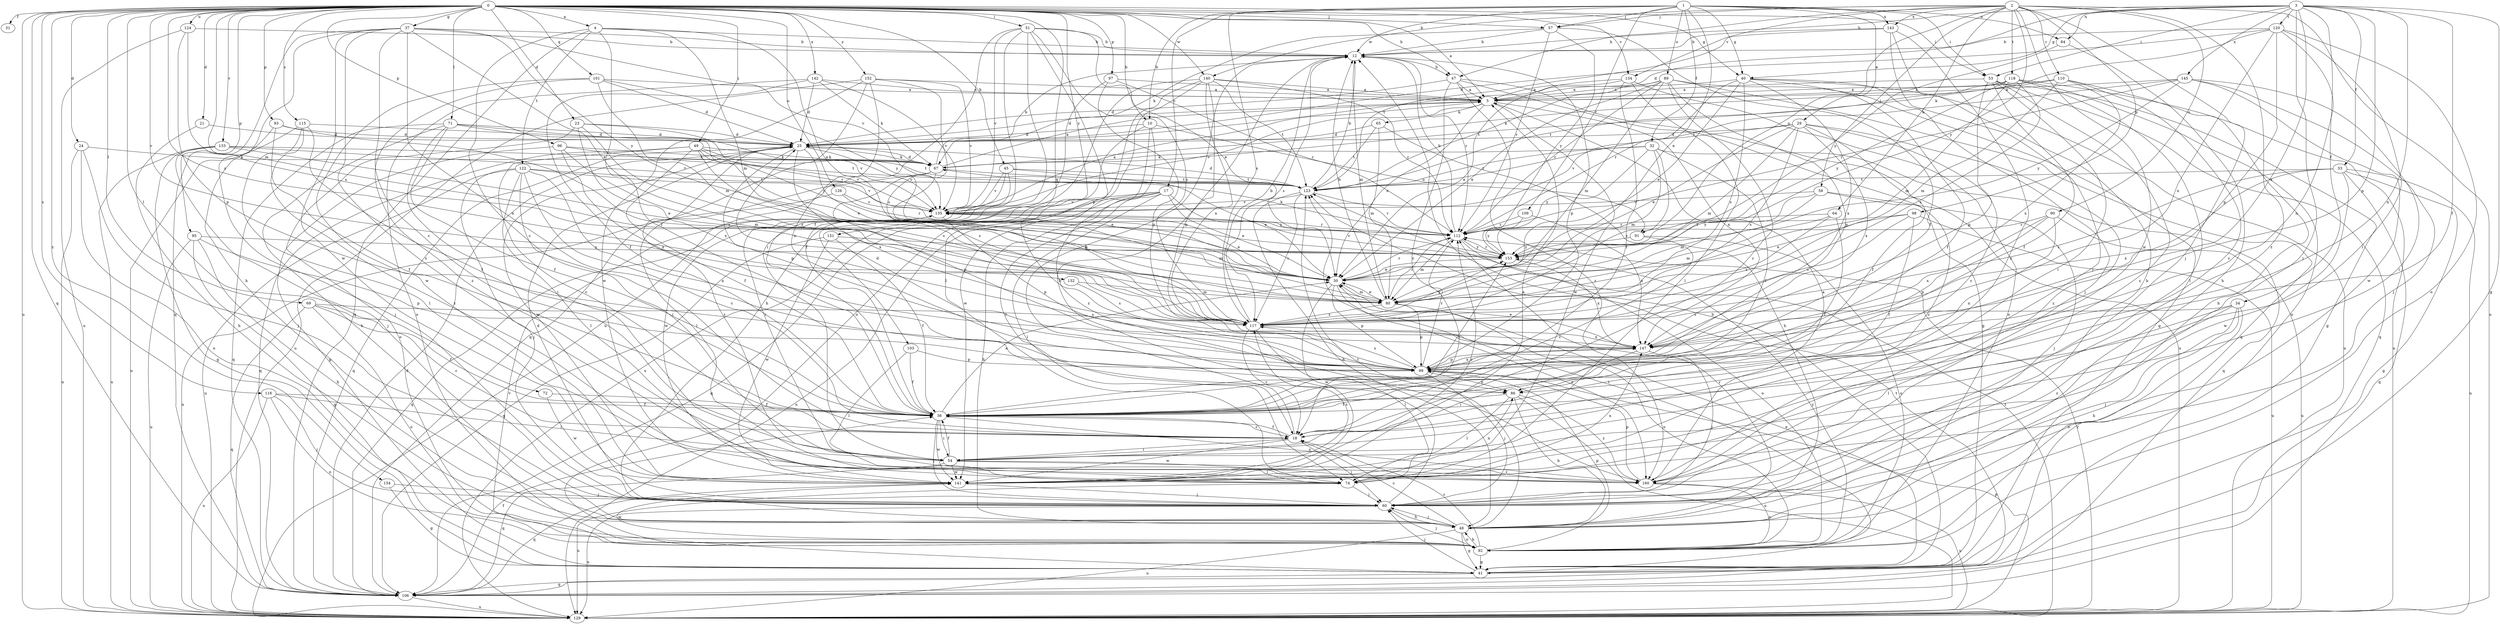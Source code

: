 strict digraph  {
0;
1;
2;
3;
4;
5;
10;
12;
17;
18;
21;
23;
24;
25;
29;
30;
31;
32;
33;
34;
36;
37;
40;
41;
45;
47;
48;
49;
51;
53;
54;
57;
58;
60;
64;
65;
67;
69;
71;
72;
74;
80;
84;
86;
89;
90;
91;
92;
93;
95;
96;
97;
98;
99;
101;
103;
106;
109;
110;
112;
115;
116;
117;
118;
120;
122;
123;
124;
126;
129;
132;
133;
134;
135;
140;
141;
142;
143;
145;
147;
151;
152;
153;
154;
160;
0 -> 4  [label=a];
0 -> 5  [label=a];
0 -> 10  [label=b];
0 -> 21  [label=d];
0 -> 23  [label=d];
0 -> 24  [label=d];
0 -> 31  [label=f];
0 -> 37  [label=g];
0 -> 40  [label=g];
0 -> 45  [label=h];
0 -> 47  [label=h];
0 -> 49  [label=i];
0 -> 51  [label=i];
0 -> 53  [label=i];
0 -> 57  [label=j];
0 -> 69  [label=l];
0 -> 71  [label=l];
0 -> 72  [label=l];
0 -> 80  [label=m];
0 -> 93  [label=p];
0 -> 95  [label=p];
0 -> 96  [label=p];
0 -> 97  [label=p];
0 -> 101  [label=q];
0 -> 103  [label=q];
0 -> 106  [label=q];
0 -> 115  [label=s];
0 -> 116  [label=s];
0 -> 117  [label=s];
0 -> 124  [label=u];
0 -> 126  [label=u];
0 -> 129  [label=u];
0 -> 132  [label=v];
0 -> 133  [label=v];
0 -> 134  [label=v];
0 -> 140  [label=w];
0 -> 142  [label=x];
0 -> 151  [label=y];
0 -> 152  [label=y];
0 -> 154  [label=z];
1 -> 10  [label=b];
1 -> 12  [label=b];
1 -> 17  [label=c];
1 -> 29  [label=e];
1 -> 30  [label=e];
1 -> 32  [label=f];
1 -> 40  [label=g];
1 -> 53  [label=i];
1 -> 57  [label=j];
1 -> 84  [label=n];
1 -> 89  [label=o];
1 -> 109  [label=r];
1 -> 117  [label=s];
1 -> 143  [label=x];
2 -> 47  [label=h];
2 -> 57  [label=j];
2 -> 58  [label=j];
2 -> 60  [label=j];
2 -> 64  [label=k];
2 -> 90  [label=o];
2 -> 91  [label=o];
2 -> 98  [label=p];
2 -> 110  [label=r];
2 -> 118  [label=t];
2 -> 129  [label=u];
2 -> 134  [label=v];
2 -> 140  [label=w];
2 -> 141  [label=w];
2 -> 143  [label=x];
2 -> 153  [label=y];
2 -> 160  [label=z];
3 -> 12  [label=b];
3 -> 25  [label=d];
3 -> 33  [label=f];
3 -> 34  [label=f];
3 -> 36  [label=f];
3 -> 40  [label=g];
3 -> 41  [label=g];
3 -> 53  [label=i];
3 -> 60  [label=j];
3 -> 84  [label=n];
3 -> 86  [label=n];
3 -> 99  [label=p];
3 -> 120  [label=t];
3 -> 145  [label=x];
3 -> 147  [label=x];
4 -> 12  [label=b];
4 -> 18  [label=c];
4 -> 30  [label=e];
4 -> 36  [label=f];
4 -> 80  [label=m];
4 -> 106  [label=q];
4 -> 122  [label=t];
5 -> 25  [label=d];
5 -> 30  [label=e];
5 -> 65  [label=k];
5 -> 135  [label=v];
5 -> 141  [label=w];
5 -> 147  [label=x];
10 -> 25  [label=d];
10 -> 91  [label=o];
10 -> 129  [label=u];
10 -> 141  [label=w];
10 -> 160  [label=z];
12 -> 47  [label=h];
12 -> 80  [label=m];
12 -> 99  [label=p];
12 -> 112  [label=r];
12 -> 117  [label=s];
17 -> 18  [label=c];
17 -> 30  [label=e];
17 -> 48  [label=h];
17 -> 74  [label=l];
17 -> 106  [label=q];
17 -> 129  [label=u];
17 -> 135  [label=v];
17 -> 153  [label=y];
18 -> 12  [label=b];
18 -> 36  [label=f];
18 -> 54  [label=i];
18 -> 60  [label=j];
18 -> 141  [label=w];
21 -> 25  [label=d];
21 -> 48  [label=h];
23 -> 25  [label=d];
23 -> 92  [label=o];
23 -> 117  [label=s];
23 -> 147  [label=x];
23 -> 153  [label=y];
24 -> 60  [label=j];
24 -> 67  [label=k];
24 -> 92  [label=o];
24 -> 129  [label=u];
25 -> 67  [label=k];
25 -> 99  [label=p];
25 -> 106  [label=q];
25 -> 117  [label=s];
25 -> 135  [label=v];
25 -> 141  [label=w];
25 -> 147  [label=x];
25 -> 160  [label=z];
29 -> 18  [label=c];
29 -> 25  [label=d];
29 -> 30  [label=e];
29 -> 36  [label=f];
29 -> 80  [label=m];
29 -> 117  [label=s];
29 -> 135  [label=v];
29 -> 147  [label=x];
29 -> 160  [label=z];
30 -> 80  [label=m];
30 -> 99  [label=p];
30 -> 112  [label=r];
30 -> 141  [label=w];
30 -> 160  [label=z];
32 -> 36  [label=f];
32 -> 67  [label=k];
32 -> 80  [label=m];
32 -> 106  [label=q];
32 -> 117  [label=s];
32 -> 123  [label=t];
32 -> 153  [label=y];
33 -> 41  [label=g];
33 -> 106  [label=q];
33 -> 117  [label=s];
33 -> 123  [label=t];
33 -> 129  [label=u];
33 -> 141  [label=w];
33 -> 147  [label=x];
34 -> 48  [label=h];
34 -> 60  [label=j];
34 -> 74  [label=l];
34 -> 92  [label=o];
34 -> 117  [label=s];
34 -> 160  [label=z];
36 -> 18  [label=c];
36 -> 30  [label=e];
36 -> 54  [label=i];
36 -> 60  [label=j];
36 -> 141  [label=w];
36 -> 153  [label=y];
36 -> 160  [label=z];
37 -> 12  [label=b];
37 -> 18  [label=c];
37 -> 30  [label=e];
37 -> 48  [label=h];
37 -> 86  [label=n];
37 -> 106  [label=q];
37 -> 135  [label=v];
37 -> 141  [label=w];
37 -> 153  [label=y];
37 -> 160  [label=z];
40 -> 5  [label=a];
40 -> 30  [label=e];
40 -> 36  [label=f];
40 -> 60  [label=j];
40 -> 112  [label=r];
40 -> 117  [label=s];
40 -> 129  [label=u];
40 -> 147  [label=x];
41 -> 12  [label=b];
41 -> 30  [label=e];
41 -> 60  [label=j];
41 -> 106  [label=q];
41 -> 123  [label=t];
41 -> 135  [label=v];
45 -> 30  [label=e];
45 -> 54  [label=i];
45 -> 123  [label=t];
45 -> 135  [label=v];
45 -> 141  [label=w];
47 -> 5  [label=a];
47 -> 18  [label=c];
47 -> 25  [label=d];
47 -> 41  [label=g];
47 -> 129  [label=u];
47 -> 160  [label=z];
48 -> 18  [label=c];
48 -> 41  [label=g];
48 -> 60  [label=j];
48 -> 92  [label=o];
48 -> 112  [label=r];
48 -> 123  [label=t];
48 -> 129  [label=u];
49 -> 18  [label=c];
49 -> 30  [label=e];
49 -> 36  [label=f];
49 -> 67  [label=k];
49 -> 106  [label=q];
49 -> 117  [label=s];
49 -> 123  [label=t];
49 -> 135  [label=v];
51 -> 12  [label=b];
51 -> 30  [label=e];
51 -> 36  [label=f];
51 -> 54  [label=i];
51 -> 99  [label=p];
51 -> 117  [label=s];
51 -> 129  [label=u];
51 -> 135  [label=v];
53 -> 5  [label=a];
53 -> 36  [label=f];
53 -> 41  [label=g];
53 -> 54  [label=i];
53 -> 99  [label=p];
53 -> 106  [label=q];
53 -> 160  [label=z];
54 -> 36  [label=f];
54 -> 74  [label=l];
54 -> 106  [label=q];
54 -> 141  [label=w];
54 -> 160  [label=z];
57 -> 12  [label=b];
57 -> 36  [label=f];
57 -> 67  [label=k];
57 -> 112  [label=r];
57 -> 153  [label=y];
58 -> 18  [label=c];
58 -> 60  [label=j];
58 -> 80  [label=m];
58 -> 135  [label=v];
58 -> 153  [label=y];
60 -> 12  [label=b];
60 -> 25  [label=d];
60 -> 48  [label=h];
60 -> 129  [label=u];
64 -> 36  [label=f];
64 -> 80  [label=m];
64 -> 112  [label=r];
64 -> 117  [label=s];
65 -> 25  [label=d];
65 -> 48  [label=h];
65 -> 80  [label=m];
65 -> 123  [label=t];
67 -> 5  [label=a];
67 -> 12  [label=b];
67 -> 25  [label=d];
67 -> 30  [label=e];
67 -> 74  [label=l];
67 -> 99  [label=p];
67 -> 123  [label=t];
69 -> 18  [label=c];
69 -> 36  [label=f];
69 -> 92  [label=o];
69 -> 106  [label=q];
69 -> 117  [label=s];
71 -> 25  [label=d];
71 -> 36  [label=f];
71 -> 48  [label=h];
71 -> 54  [label=i];
71 -> 106  [label=q];
71 -> 112  [label=r];
71 -> 135  [label=v];
72 -> 36  [label=f];
72 -> 141  [label=w];
74 -> 60  [label=j];
74 -> 86  [label=n];
74 -> 129  [label=u];
74 -> 147  [label=x];
80 -> 12  [label=b];
80 -> 30  [label=e];
80 -> 92  [label=o];
80 -> 99  [label=p];
80 -> 112  [label=r];
80 -> 117  [label=s];
84 -> 48  [label=h];
84 -> 153  [label=y];
86 -> 36  [label=f];
86 -> 48  [label=h];
86 -> 74  [label=l];
86 -> 129  [label=u];
86 -> 160  [label=z];
89 -> 5  [label=a];
89 -> 18  [label=c];
89 -> 30  [label=e];
89 -> 41  [label=g];
89 -> 80  [label=m];
89 -> 99  [label=p];
89 -> 106  [label=q];
89 -> 112  [label=r];
89 -> 123  [label=t];
90 -> 86  [label=n];
90 -> 99  [label=p];
90 -> 112  [label=r];
90 -> 129  [label=u];
90 -> 147  [label=x];
91 -> 18  [label=c];
91 -> 92  [label=o];
91 -> 153  [label=y];
92 -> 18  [label=c];
92 -> 41  [label=g];
92 -> 48  [label=h];
92 -> 60  [label=j];
92 -> 99  [label=p];
92 -> 141  [label=w];
92 -> 153  [label=y];
93 -> 25  [label=d];
93 -> 36  [label=f];
93 -> 60  [label=j];
93 -> 117  [label=s];
95 -> 41  [label=g];
95 -> 48  [label=h];
95 -> 99  [label=p];
95 -> 129  [label=u];
95 -> 153  [label=y];
96 -> 41  [label=g];
96 -> 67  [label=k];
96 -> 80  [label=m];
96 -> 123  [label=t];
96 -> 147  [label=x];
97 -> 5  [label=a];
97 -> 36  [label=f];
97 -> 99  [label=p];
97 -> 112  [label=r];
98 -> 30  [label=e];
98 -> 36  [label=f];
98 -> 112  [label=r];
98 -> 117  [label=s];
98 -> 129  [label=u];
99 -> 25  [label=d];
99 -> 60  [label=j];
99 -> 86  [label=n];
99 -> 112  [label=r];
99 -> 117  [label=s];
99 -> 147  [label=x];
101 -> 5  [label=a];
101 -> 25  [label=d];
101 -> 80  [label=m];
101 -> 141  [label=w];
101 -> 153  [label=y];
101 -> 160  [label=z];
103 -> 36  [label=f];
103 -> 74  [label=l];
103 -> 99  [label=p];
106 -> 25  [label=d];
106 -> 36  [label=f];
106 -> 123  [label=t];
106 -> 129  [label=u];
109 -> 112  [label=r];
109 -> 147  [label=x];
109 -> 153  [label=y];
110 -> 5  [label=a];
110 -> 18  [label=c];
110 -> 48  [label=h];
110 -> 67  [label=k];
110 -> 80  [label=m];
110 -> 147  [label=x];
112 -> 12  [label=b];
112 -> 67  [label=k];
112 -> 80  [label=m];
112 -> 92  [label=o];
112 -> 153  [label=y];
115 -> 25  [label=d];
115 -> 36  [label=f];
115 -> 74  [label=l];
115 -> 129  [label=u];
115 -> 160  [label=z];
116 -> 36  [label=f];
116 -> 54  [label=i];
116 -> 60  [label=j];
116 -> 92  [label=o];
116 -> 129  [label=u];
117 -> 12  [label=b];
117 -> 18  [label=c];
117 -> 74  [label=l];
117 -> 147  [label=x];
117 -> 153  [label=y];
118 -> 5  [label=a];
118 -> 74  [label=l];
118 -> 80  [label=m];
118 -> 92  [label=o];
118 -> 117  [label=s];
118 -> 123  [label=t];
118 -> 129  [label=u];
118 -> 153  [label=y];
120 -> 12  [label=b];
120 -> 25  [label=d];
120 -> 54  [label=i];
120 -> 67  [label=k];
120 -> 86  [label=n];
120 -> 92  [label=o];
120 -> 99  [label=p];
120 -> 147  [label=x];
122 -> 18  [label=c];
122 -> 54  [label=i];
122 -> 60  [label=j];
122 -> 74  [label=l];
122 -> 86  [label=n];
122 -> 123  [label=t];
122 -> 129  [label=u];
122 -> 135  [label=v];
123 -> 12  [label=b];
123 -> 25  [label=d];
123 -> 48  [label=h];
123 -> 112  [label=r];
123 -> 117  [label=s];
123 -> 135  [label=v];
124 -> 12  [label=b];
124 -> 99  [label=p];
124 -> 117  [label=s];
124 -> 129  [label=u];
126 -> 112  [label=r];
126 -> 129  [label=u];
126 -> 135  [label=v];
129 -> 99  [label=p];
129 -> 112  [label=r];
129 -> 123  [label=t];
132 -> 80  [label=m];
132 -> 117  [label=s];
133 -> 30  [label=e];
133 -> 41  [label=g];
133 -> 60  [label=j];
133 -> 67  [label=k];
133 -> 123  [label=t];
133 -> 129  [label=u];
134 -> 5  [label=a];
134 -> 30  [label=e];
134 -> 36  [label=f];
134 -> 74  [label=l];
134 -> 92  [label=o];
135 -> 5  [label=a];
135 -> 30  [label=e];
135 -> 80  [label=m];
135 -> 99  [label=p];
135 -> 106  [label=q];
135 -> 112  [label=r];
140 -> 5  [label=a];
140 -> 48  [label=h];
140 -> 74  [label=l];
140 -> 92  [label=o];
140 -> 99  [label=p];
140 -> 112  [label=r];
140 -> 123  [label=t];
140 -> 147  [label=x];
141 -> 5  [label=a];
141 -> 60  [label=j];
141 -> 106  [label=q];
141 -> 112  [label=r];
141 -> 117  [label=s];
142 -> 5  [label=a];
142 -> 25  [label=d];
142 -> 36  [label=f];
142 -> 67  [label=k];
142 -> 92  [label=o];
142 -> 135  [label=v];
143 -> 12  [label=b];
143 -> 48  [label=h];
143 -> 60  [label=j];
143 -> 123  [label=t];
143 -> 160  [label=z];
145 -> 5  [label=a];
145 -> 54  [label=i];
145 -> 60  [label=j];
145 -> 112  [label=r];
145 -> 123  [label=t];
145 -> 141  [label=w];
145 -> 153  [label=y];
147 -> 30  [label=e];
147 -> 54  [label=i];
147 -> 60  [label=j];
147 -> 99  [label=p];
151 -> 36  [label=f];
151 -> 106  [label=q];
151 -> 141  [label=w];
151 -> 153  [label=y];
152 -> 5  [label=a];
152 -> 86  [label=n];
152 -> 106  [label=q];
152 -> 117  [label=s];
152 -> 129  [label=u];
152 -> 135  [label=v];
152 -> 141  [label=w];
153 -> 30  [label=e];
153 -> 112  [label=r];
153 -> 135  [label=v];
153 -> 147  [label=x];
154 -> 41  [label=g];
154 -> 60  [label=j];
160 -> 5  [label=a];
160 -> 92  [label=o];
160 -> 99  [label=p];
160 -> 129  [label=u];
}
